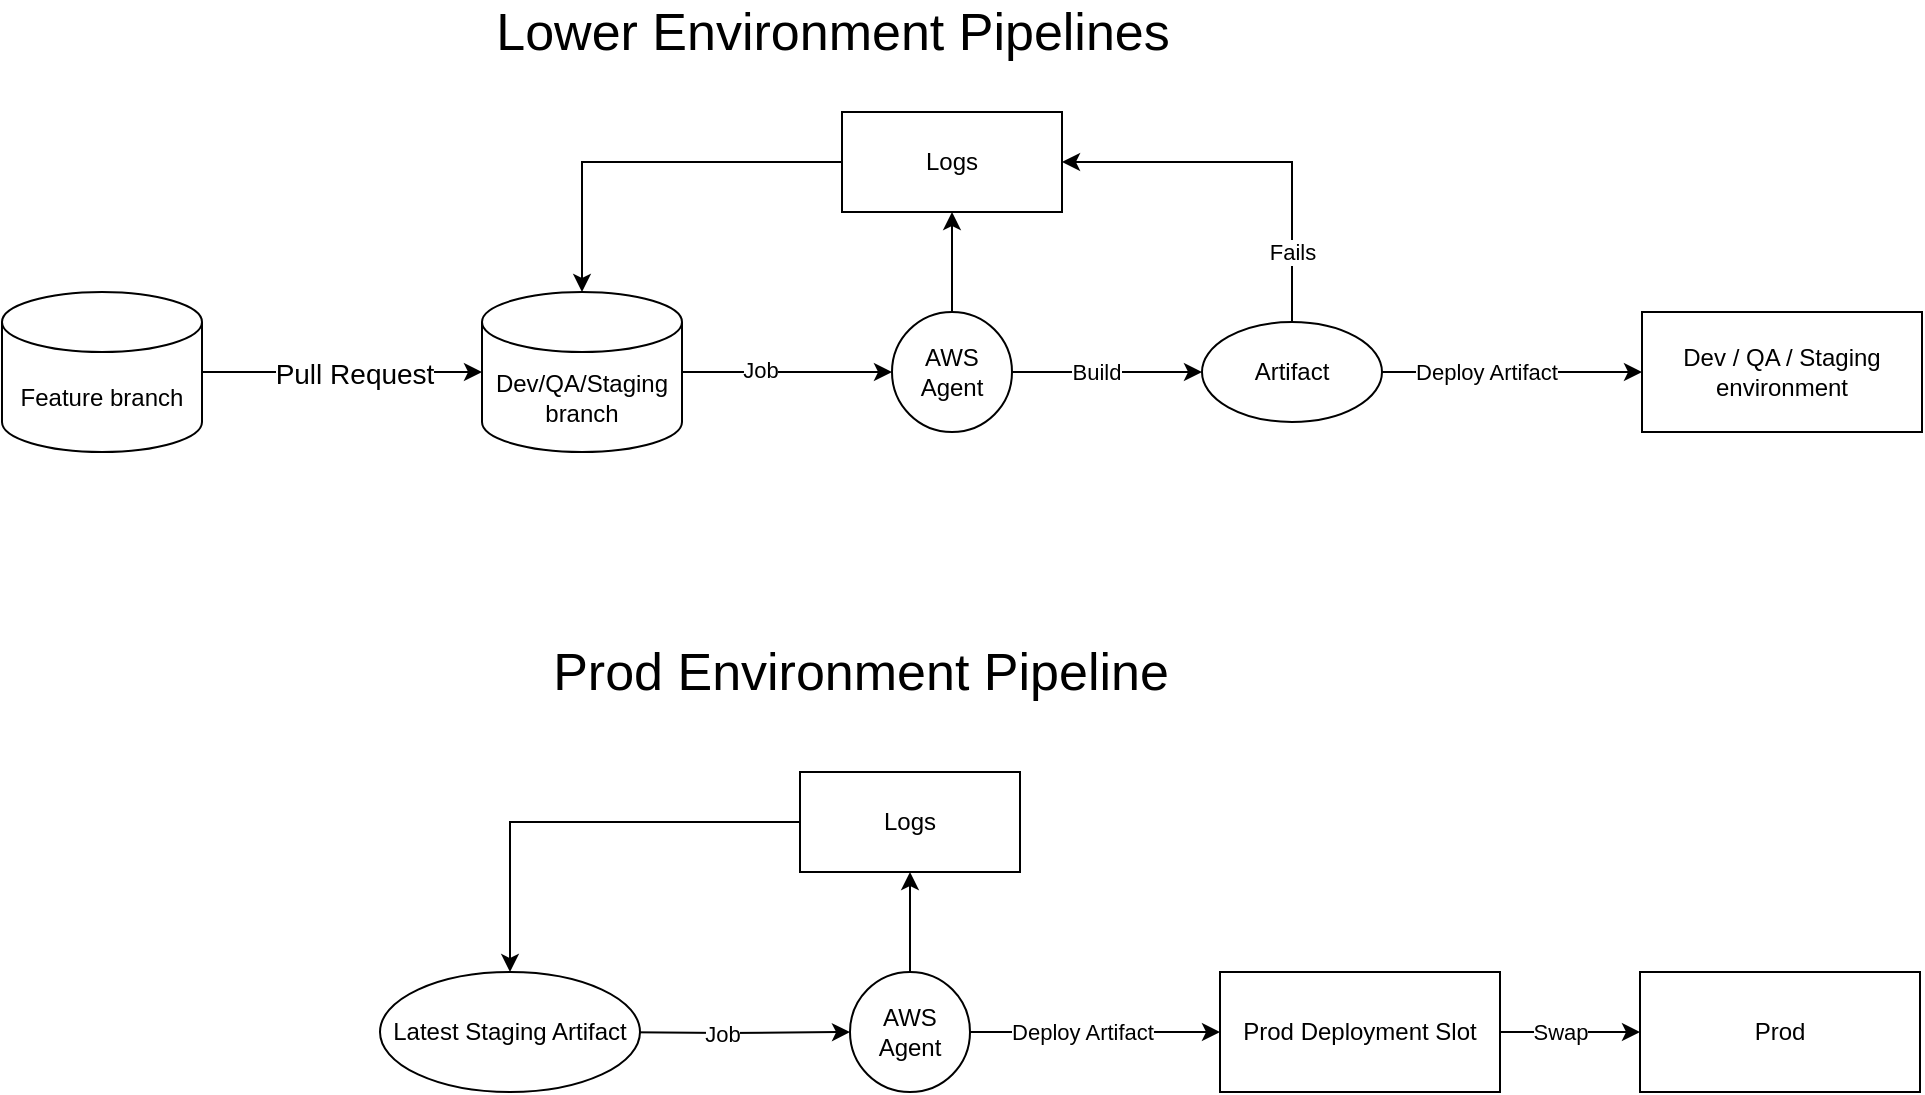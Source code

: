 <mxfile version="17.4.3" type="github">
  <diagram id="Y4BgtDWT5YmHPplIS9Or" name="Page-2">
    <mxGraphModel dx="2249" dy="794" grid="1" gridSize="10" guides="1" tooltips="1" connect="1" arrows="1" fold="1" page="1" pageScale="1" pageWidth="827" pageHeight="1169" math="0" shadow="0">
      <root>
        <mxCell id="yTcmmxIpBPWTDcsKO1QT-0" />
        <mxCell id="yTcmmxIpBPWTDcsKO1QT-1" parent="yTcmmxIpBPWTDcsKO1QT-0" />
        <mxCell id="yTcmmxIpBPWTDcsKO1QT-21" style="edgeStyle=orthogonalEdgeStyle;rounded=0;orthogonalLoop=1;jettySize=auto;html=1;exitX=1;exitY=0.5;exitDx=0;exitDy=0;exitPerimeter=0;entryX=0;entryY=0.5;entryDx=0;entryDy=0;" parent="yTcmmxIpBPWTDcsKO1QT-1" source="yTcmmxIpBPWTDcsKO1QT-3" target="yTcmmxIpBPWTDcsKO1QT-20" edge="1">
          <mxGeometry relative="1" as="geometry" />
        </mxCell>
        <mxCell id="yTcmmxIpBPWTDcsKO1QT-25" value="Job" style="edgeLabel;html=1;align=center;verticalAlign=middle;resizable=0;points=[];" parent="yTcmmxIpBPWTDcsKO1QT-21" vertex="1" connectable="0">
          <mxGeometry x="-0.257" y="1" relative="1" as="geometry">
            <mxPoint as="offset" />
          </mxGeometry>
        </mxCell>
        <mxCell id="yTcmmxIpBPWTDcsKO1QT-3" value="Dev/QA/Staging branch" style="shape=cylinder3;whiteSpace=wrap;html=1;boundedLbl=1;backgroundOutline=1;size=15;" parent="yTcmmxIpBPWTDcsKO1QT-1" vertex="1">
          <mxGeometry x="80" y="200" width="100" height="80" as="geometry" />
        </mxCell>
        <mxCell id="yTcmmxIpBPWTDcsKO1QT-15" value="" style="edgeStyle=orthogonalEdgeStyle;rounded=0;orthogonalLoop=1;jettySize=auto;html=1;exitX=1;exitY=0.5;exitDx=0;exitDy=0;" parent="yTcmmxIpBPWTDcsKO1QT-1" source="yTcmmxIpBPWTDcsKO1QT-23" target="yTcmmxIpBPWTDcsKO1QT-14" edge="1">
          <mxGeometry relative="1" as="geometry">
            <mxPoint x="590" y="240" as="sourcePoint" />
          </mxGeometry>
        </mxCell>
        <mxCell id="yTcmmxIpBPWTDcsKO1QT-17" value="Deploy Artifact" style="edgeLabel;html=1;align=center;verticalAlign=middle;resizable=0;points=[];" parent="yTcmmxIpBPWTDcsKO1QT-15" vertex="1" connectable="0">
          <mxGeometry x="0.656" y="2" relative="1" as="geometry">
            <mxPoint x="-56" y="2" as="offset" />
          </mxGeometry>
        </mxCell>
        <mxCell id="yTcmmxIpBPWTDcsKO1QT-14" value="Dev / QA / Staging environment" style="whiteSpace=wrap;html=1;" parent="yTcmmxIpBPWTDcsKO1QT-1" vertex="1">
          <mxGeometry x="660" y="210" width="140" height="60" as="geometry" />
        </mxCell>
        <mxCell id="yTcmmxIpBPWTDcsKO1QT-24" value="" style="edgeStyle=orthogonalEdgeStyle;rounded=0;orthogonalLoop=1;jettySize=auto;html=1;" parent="yTcmmxIpBPWTDcsKO1QT-1" source="yTcmmxIpBPWTDcsKO1QT-20" target="yTcmmxIpBPWTDcsKO1QT-23" edge="1">
          <mxGeometry relative="1" as="geometry" />
        </mxCell>
        <mxCell id="yTcmmxIpBPWTDcsKO1QT-26" value="Build" style="edgeLabel;html=1;align=center;verticalAlign=middle;resizable=0;points=[];" parent="yTcmmxIpBPWTDcsKO1QT-24" vertex="1" connectable="0">
          <mxGeometry x="-0.261" y="-2" relative="1" as="geometry">
            <mxPoint x="7" y="-2" as="offset" />
          </mxGeometry>
        </mxCell>
        <mxCell id="yTcmmxIpBPWTDcsKO1QT-36" style="edgeStyle=orthogonalEdgeStyle;rounded=0;orthogonalLoop=1;jettySize=auto;html=1;exitX=0.5;exitY=0;exitDx=0;exitDy=0;entryX=0.5;entryY=1;entryDx=0;entryDy=0;" parent="yTcmmxIpBPWTDcsKO1QT-1" source="yTcmmxIpBPWTDcsKO1QT-20" target="yTcmmxIpBPWTDcsKO1QT-31" edge="1">
          <mxGeometry relative="1" as="geometry" />
        </mxCell>
        <mxCell id="yTcmmxIpBPWTDcsKO1QT-20" value="AWS Agent" style="ellipse;whiteSpace=wrap;html=1;aspect=fixed;" parent="yTcmmxIpBPWTDcsKO1QT-1" vertex="1">
          <mxGeometry x="285" y="210" width="60" height="60" as="geometry" />
        </mxCell>
        <mxCell id="yTcmmxIpBPWTDcsKO1QT-33" style="edgeStyle=orthogonalEdgeStyle;rounded=0;orthogonalLoop=1;jettySize=auto;html=1;exitX=0.5;exitY=0;exitDx=0;exitDy=0;entryX=1;entryY=0.5;entryDx=0;entryDy=0;" parent="yTcmmxIpBPWTDcsKO1QT-1" source="yTcmmxIpBPWTDcsKO1QT-23" target="yTcmmxIpBPWTDcsKO1QT-31" edge="1">
          <mxGeometry relative="1" as="geometry" />
        </mxCell>
        <mxCell id="yTcmmxIpBPWTDcsKO1QT-35" value="Fails" style="edgeLabel;html=1;align=center;verticalAlign=middle;resizable=0;points=[];" parent="yTcmmxIpBPWTDcsKO1QT-33" vertex="1" connectable="0">
          <mxGeometry x="-0.708" y="1" relative="1" as="geometry">
            <mxPoint x="1" y="-7" as="offset" />
          </mxGeometry>
        </mxCell>
        <mxCell id="yTcmmxIpBPWTDcsKO1QT-23" value="Artifact" style="ellipse;whiteSpace=wrap;html=1;" parent="yTcmmxIpBPWTDcsKO1QT-1" vertex="1">
          <mxGeometry x="440" y="215" width="90" height="50" as="geometry" />
        </mxCell>
        <mxCell id="yTcmmxIpBPWTDcsKO1QT-34" style="edgeStyle=orthogonalEdgeStyle;rounded=0;orthogonalLoop=1;jettySize=auto;html=1;exitX=0;exitY=0.5;exitDx=0;exitDy=0;entryX=0.5;entryY=0;entryDx=0;entryDy=0;entryPerimeter=0;" parent="yTcmmxIpBPWTDcsKO1QT-1" source="yTcmmxIpBPWTDcsKO1QT-31" target="yTcmmxIpBPWTDcsKO1QT-3" edge="1">
          <mxGeometry relative="1" as="geometry" />
        </mxCell>
        <mxCell id="yTcmmxIpBPWTDcsKO1QT-31" value="Logs" style="whiteSpace=wrap;html=1;" parent="yTcmmxIpBPWTDcsKO1QT-1" vertex="1">
          <mxGeometry x="260" y="110" width="110" height="50" as="geometry" />
        </mxCell>
        <mxCell id="yTcmmxIpBPWTDcsKO1QT-39" style="edgeStyle=orthogonalEdgeStyle;rounded=0;orthogonalLoop=1;jettySize=auto;html=1;exitX=1;exitY=0.5;exitDx=0;exitDy=0;exitPerimeter=0;entryX=0;entryY=0.5;entryDx=0;entryDy=0;" parent="yTcmmxIpBPWTDcsKO1QT-1" target="yTcmmxIpBPWTDcsKO1QT-48" edge="1">
          <mxGeometry relative="1" as="geometry">
            <mxPoint x="139" y="570" as="sourcePoint" />
          </mxGeometry>
        </mxCell>
        <mxCell id="yTcmmxIpBPWTDcsKO1QT-40" value="Job" style="edgeLabel;html=1;align=center;verticalAlign=middle;resizable=0;points=[];" parent="yTcmmxIpBPWTDcsKO1QT-39" vertex="1" connectable="0">
          <mxGeometry x="-0.257" y="1" relative="1" as="geometry">
            <mxPoint x="14" y="1" as="offset" />
          </mxGeometry>
        </mxCell>
        <mxCell id="yTcmmxIpBPWTDcsKO1QT-42" value="" style="edgeStyle=orthogonalEdgeStyle;rounded=0;orthogonalLoop=1;jettySize=auto;html=1;exitX=1;exitY=0.5;exitDx=0;exitDy=0;" parent="yTcmmxIpBPWTDcsKO1QT-1" source="yTcmmxIpBPWTDcsKO1QT-48" target="yTcmmxIpBPWTDcsKO1QT-44" edge="1">
          <mxGeometry relative="1" as="geometry">
            <mxPoint x="509" y="570" as="sourcePoint" />
          </mxGeometry>
        </mxCell>
        <mxCell id="yTcmmxIpBPWTDcsKO1QT-43" value="Deploy Artifact" style="edgeLabel;html=1;align=center;verticalAlign=middle;resizable=0;points=[];" parent="yTcmmxIpBPWTDcsKO1QT-42" vertex="1" connectable="0">
          <mxGeometry x="0.656" y="2" relative="1" as="geometry">
            <mxPoint x="-48" y="2" as="offset" />
          </mxGeometry>
        </mxCell>
        <mxCell id="yTcmmxIpBPWTDcsKO1QT-56" value="" style="edgeStyle=orthogonalEdgeStyle;rounded=0;orthogonalLoop=1;jettySize=auto;html=1;" parent="yTcmmxIpBPWTDcsKO1QT-1" source="yTcmmxIpBPWTDcsKO1QT-44" target="yTcmmxIpBPWTDcsKO1QT-55" edge="1">
          <mxGeometry relative="1" as="geometry" />
        </mxCell>
        <mxCell id="yTcmmxIpBPWTDcsKO1QT-57" value="Swap" style="edgeLabel;html=1;align=center;verticalAlign=middle;resizable=0;points=[];" parent="yTcmmxIpBPWTDcsKO1QT-56" vertex="1" connectable="0">
          <mxGeometry x="0.133" y="-3" relative="1" as="geometry">
            <mxPoint x="-10" y="-3" as="offset" />
          </mxGeometry>
        </mxCell>
        <mxCell id="yTcmmxIpBPWTDcsKO1QT-44" value="Prod&amp;nbsp;&lt;span&gt;Deployment Slot&lt;br&gt;&lt;/span&gt;" style="whiteSpace=wrap;html=1;" parent="yTcmmxIpBPWTDcsKO1QT-1" vertex="1">
          <mxGeometry x="449" y="540" width="140" height="60" as="geometry" />
        </mxCell>
        <mxCell id="yTcmmxIpBPWTDcsKO1QT-47" style="edgeStyle=orthogonalEdgeStyle;rounded=0;orthogonalLoop=1;jettySize=auto;html=1;exitX=0.5;exitY=0;exitDx=0;exitDy=0;entryX=0.5;entryY=1;entryDx=0;entryDy=0;" parent="yTcmmxIpBPWTDcsKO1QT-1" source="yTcmmxIpBPWTDcsKO1QT-48" target="yTcmmxIpBPWTDcsKO1QT-53" edge="1">
          <mxGeometry relative="1" as="geometry" />
        </mxCell>
        <mxCell id="yTcmmxIpBPWTDcsKO1QT-48" value="AWS Agent" style="ellipse;whiteSpace=wrap;html=1;aspect=fixed;" parent="yTcmmxIpBPWTDcsKO1QT-1" vertex="1">
          <mxGeometry x="264" y="540" width="60" height="60" as="geometry" />
        </mxCell>
        <mxCell id="yTcmmxIpBPWTDcsKO1QT-52" style="edgeStyle=orthogonalEdgeStyle;rounded=0;orthogonalLoop=1;jettySize=auto;html=1;exitX=0;exitY=0.5;exitDx=0;exitDy=0;entryX=0.5;entryY=0;entryDx=0;entryDy=0;" parent="yTcmmxIpBPWTDcsKO1QT-1" source="yTcmmxIpBPWTDcsKO1QT-53" target="yTcmmxIpBPWTDcsKO1QT-54" edge="1">
          <mxGeometry relative="1" as="geometry">
            <mxPoint x="89" y="530" as="targetPoint" />
          </mxGeometry>
        </mxCell>
        <mxCell id="yTcmmxIpBPWTDcsKO1QT-53" value="Logs" style="whiteSpace=wrap;html=1;" parent="yTcmmxIpBPWTDcsKO1QT-1" vertex="1">
          <mxGeometry x="239" y="440" width="110" height="50" as="geometry" />
        </mxCell>
        <mxCell id="yTcmmxIpBPWTDcsKO1QT-54" value="Latest Staging Artifact" style="ellipse;whiteSpace=wrap;html=1;" parent="yTcmmxIpBPWTDcsKO1QT-1" vertex="1">
          <mxGeometry x="29" y="540" width="130" height="60" as="geometry" />
        </mxCell>
        <mxCell id="yTcmmxIpBPWTDcsKO1QT-55" value="Prod" style="whiteSpace=wrap;html=1;" parent="yTcmmxIpBPWTDcsKO1QT-1" vertex="1">
          <mxGeometry x="659" y="540" width="140" height="60" as="geometry" />
        </mxCell>
        <mxCell id="yTcmmxIpBPWTDcsKO1QT-58" value="&lt;font style=&quot;font-size: 26px&quot;&gt;Lower Environment Pipelines&lt;/font&gt;" style="text;html=1;align=center;verticalAlign=middle;resizable=0;points=[];autosize=1;strokeColor=none;fillColor=none;" parent="yTcmmxIpBPWTDcsKO1QT-1" vertex="1">
          <mxGeometry x="80" y="60" width="350" height="20" as="geometry" />
        </mxCell>
        <mxCell id="yTcmmxIpBPWTDcsKO1QT-59" value="&lt;font style=&quot;font-size: 26px&quot;&gt;Prod Environment Pipeline&lt;/font&gt;" style="text;html=1;align=center;verticalAlign=middle;resizable=0;points=[];autosize=1;strokeColor=none;fillColor=none;" parent="yTcmmxIpBPWTDcsKO1QT-1" vertex="1">
          <mxGeometry x="109" y="380" width="320" height="20" as="geometry" />
        </mxCell>
        <mxCell id="yTcmmxIpBPWTDcsKO1QT-62" style="edgeStyle=orthogonalEdgeStyle;rounded=0;orthogonalLoop=1;jettySize=auto;html=1;exitX=1;exitY=0.5;exitDx=0;exitDy=0;exitPerimeter=0;entryX=0;entryY=0.5;entryDx=0;entryDy=0;entryPerimeter=0;fontSize=26;" parent="yTcmmxIpBPWTDcsKO1QT-1" source="yTcmmxIpBPWTDcsKO1QT-60" target="yTcmmxIpBPWTDcsKO1QT-3" edge="1">
          <mxGeometry relative="1" as="geometry" />
        </mxCell>
        <mxCell id="yTcmmxIpBPWTDcsKO1QT-63" value="&lt;font style=&quot;font-size: 14px&quot;&gt;Pull Request&lt;/font&gt;" style="edgeLabel;html=1;align=center;verticalAlign=middle;resizable=0;points=[];fontSize=26;" parent="yTcmmxIpBPWTDcsKO1QT-62" vertex="1" connectable="0">
          <mxGeometry x="0.157" y="-1" relative="1" as="geometry">
            <mxPoint x="-5" y="-4" as="offset" />
          </mxGeometry>
        </mxCell>
        <mxCell id="yTcmmxIpBPWTDcsKO1QT-60" value="Feature branch" style="shape=cylinder3;whiteSpace=wrap;html=1;boundedLbl=1;backgroundOutline=1;size=15;" parent="yTcmmxIpBPWTDcsKO1QT-1" vertex="1">
          <mxGeometry x="-160" y="200" width="100" height="80" as="geometry" />
        </mxCell>
      </root>
    </mxGraphModel>
  </diagram>
</mxfile>
